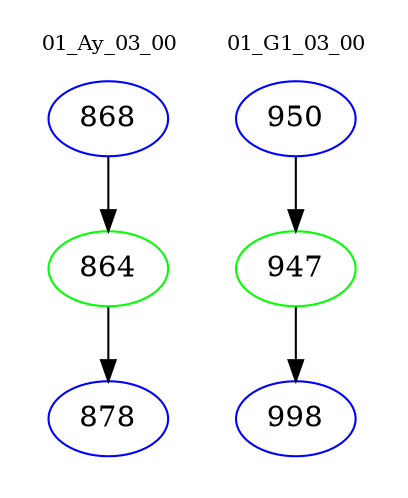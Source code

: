 digraph{
subgraph cluster_0 {
color = white
label = "01_Ay_03_00";
fontsize=10;
T0_868 [label="868", color="blue"]
T0_868 -> T0_864 [color="black"]
T0_864 [label="864", color="green"]
T0_864 -> T0_878 [color="black"]
T0_878 [label="878", color="blue"]
}
subgraph cluster_1 {
color = white
label = "01_G1_03_00";
fontsize=10;
T1_950 [label="950", color="blue"]
T1_950 -> T1_947 [color="black"]
T1_947 [label="947", color="green"]
T1_947 -> T1_998 [color="black"]
T1_998 [label="998", color="blue"]
}
}
